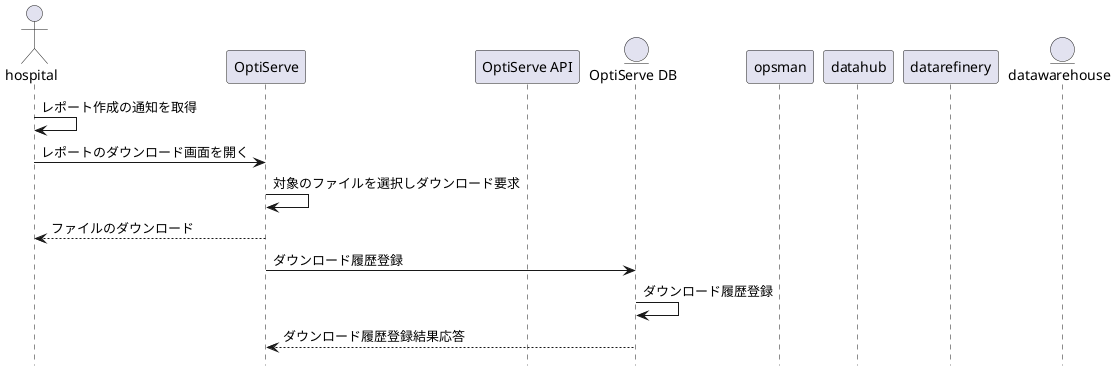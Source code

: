 @startuml
'------------------------------------------------
' Title: OptiServe Download Report
'        医療機関向けのレポートのダウンロード処理
' Date: 2025-03-19
' Author: H.Miyazawa
' ChangeLog:
'    2025-03-19: First Edition
'------------------------------------------------
hide footbox
actor hospital as hp
participant "OptiServe" as os
participant "OptiServe API" as osapi
entity "OptiServe DB" as osdb
participant "opsman" as op
participant "datahub" as dh
participant "datarefinery" as dr
entity "datawarehouse" as dw

hp -> hp: レポート作成の通知を取得
hp -> os: レポートのダウンロード画面を開く
os -> os: 対象のファイルを選択しダウンロード要求
os --> hp: ファイルのダウンロード
os -> osdb: ダウンロード履歴登録
osdb -> osdb: ダウンロード履歴登録
osdb --> os: ダウンロード履歴登録結果応答
@enduml